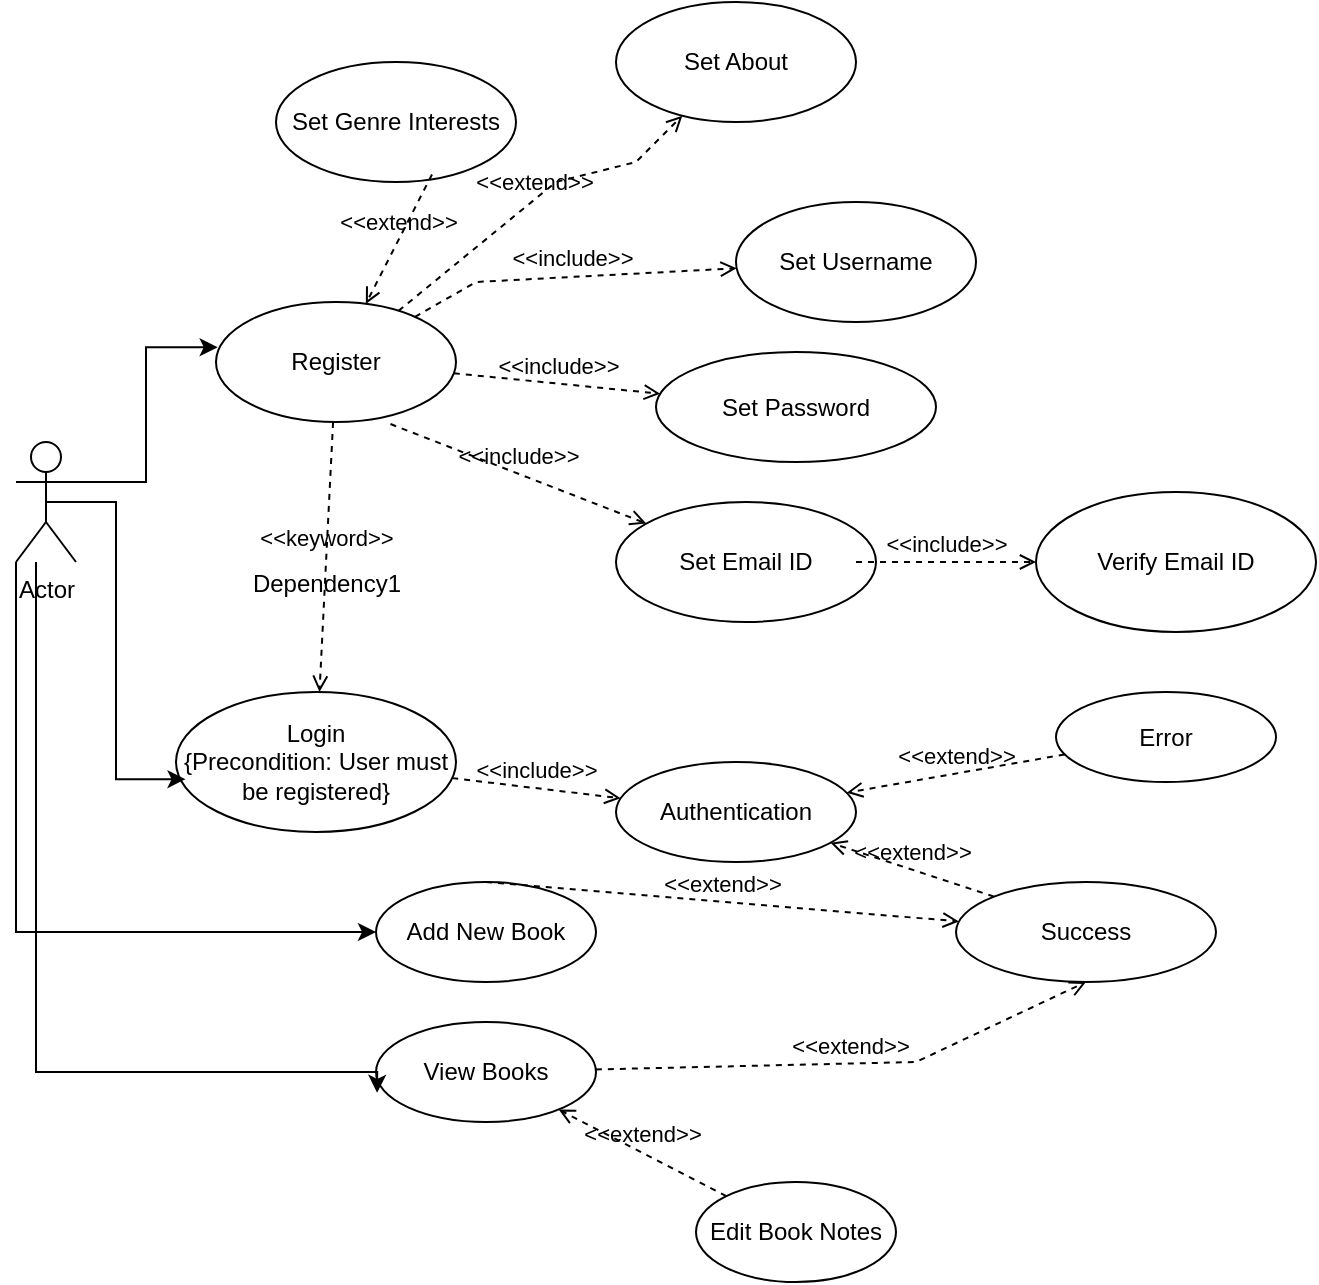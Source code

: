 <mxfile version="26.0.9">
  <diagram name="Page-1" id="RMmwBwLBUDTqW4gENO71">
    <mxGraphModel dx="1036" dy="1706" grid="1" gridSize="10" guides="1" tooltips="1" connect="1" arrows="1" fold="1" page="1" pageScale="1" pageWidth="850" pageHeight="1100" math="0" shadow="0">
      <root>
        <mxCell id="0" />
        <mxCell id="1" parent="0" />
        <mxCell id="KcppcJxrLOrbdMPhM8QH-2" value="Register" style="ellipse;whiteSpace=wrap;html=1;" vertex="1" parent="1">
          <mxGeometry x="180" y="110" width="120" height="60" as="geometry" />
        </mxCell>
        <mxCell id="KcppcJxrLOrbdMPhM8QH-38" style="edgeStyle=orthogonalEdgeStyle;rounded=0;orthogonalLoop=1;jettySize=auto;html=1;exitX=0;exitY=1;exitDx=0;exitDy=0;exitPerimeter=0;entryX=0;entryY=0.5;entryDx=0;entryDy=0;" edge="1" parent="1" source="KcppcJxrLOrbdMPhM8QH-5" target="KcppcJxrLOrbdMPhM8QH-28">
          <mxGeometry relative="1" as="geometry" />
        </mxCell>
        <mxCell id="KcppcJxrLOrbdMPhM8QH-5" value="Actor" style="shape=umlActor;verticalLabelPosition=bottom;verticalAlign=top;html=1;" vertex="1" parent="1">
          <mxGeometry x="80" y="180" width="30" height="60" as="geometry" />
        </mxCell>
        <mxCell id="KcppcJxrLOrbdMPhM8QH-6" value="Set Username" style="ellipse;whiteSpace=wrap;html=1;" vertex="1" parent="1">
          <mxGeometry x="440" y="60" width="120" height="60" as="geometry" />
        </mxCell>
        <mxCell id="KcppcJxrLOrbdMPhM8QH-7" value="&amp;lt;&amp;lt;include&amp;gt;&amp;gt;" style="html=1;verticalAlign=bottom;labelBackgroundColor=none;endArrow=open;endFill=0;dashed=1;rounded=0;" edge="1" parent="1" source="KcppcJxrLOrbdMPhM8QH-2" target="KcppcJxrLOrbdMPhM8QH-6">
          <mxGeometry width="160" relative="1" as="geometry">
            <mxPoint x="340" y="310" as="sourcePoint" />
            <mxPoint x="500" y="310" as="targetPoint" />
            <Array as="points">
              <mxPoint x="310" y="100" />
            </Array>
          </mxGeometry>
        </mxCell>
        <mxCell id="KcppcJxrLOrbdMPhM8QH-8" value="&amp;lt;&amp;lt;include&amp;gt;&amp;gt;" style="html=1;verticalAlign=bottom;labelBackgroundColor=none;endArrow=open;endFill=0;dashed=1;rounded=0;exitX=0.727;exitY=1.017;exitDx=0;exitDy=0;exitPerimeter=0;" edge="1" parent="1" source="KcppcJxrLOrbdMPhM8QH-2" target="KcppcJxrLOrbdMPhM8QH-11">
          <mxGeometry width="160" relative="1" as="geometry">
            <mxPoint x="340" y="310" as="sourcePoint" />
            <mxPoint x="500" y="310" as="targetPoint" />
          </mxGeometry>
        </mxCell>
        <mxCell id="KcppcJxrLOrbdMPhM8QH-9" value="&amp;lt;&amp;lt;include&amp;gt;&amp;gt;" style="html=1;verticalAlign=bottom;labelBackgroundColor=none;endArrow=open;endFill=0;dashed=1;rounded=0;" edge="1" parent="1" source="KcppcJxrLOrbdMPhM8QH-2" target="KcppcJxrLOrbdMPhM8QH-10">
          <mxGeometry width="160" relative="1" as="geometry">
            <mxPoint x="340" y="310" as="sourcePoint" />
            <mxPoint x="450" y="150" as="targetPoint" />
          </mxGeometry>
        </mxCell>
        <mxCell id="KcppcJxrLOrbdMPhM8QH-10" value="Set Password" style="ellipse;whiteSpace=wrap;html=1;" vertex="1" parent="1">
          <mxGeometry x="400" y="135" width="140" height="55" as="geometry" />
        </mxCell>
        <mxCell id="KcppcJxrLOrbdMPhM8QH-11" value="Set Email ID" style="ellipse;whiteSpace=wrap;html=1;" vertex="1" parent="1">
          <mxGeometry x="380" y="210" width="130" height="60" as="geometry" />
        </mxCell>
        <mxCell id="KcppcJxrLOrbdMPhM8QH-12" value="&amp;lt;&amp;lt;include&amp;gt;&amp;gt;" style="html=1;verticalAlign=bottom;labelBackgroundColor=none;endArrow=open;endFill=0;dashed=1;rounded=0;" edge="1" parent="1" target="KcppcJxrLOrbdMPhM8QH-13">
          <mxGeometry width="160" relative="1" as="geometry">
            <mxPoint x="500" y="240" as="sourcePoint" />
            <mxPoint x="660" y="240" as="targetPoint" />
          </mxGeometry>
        </mxCell>
        <mxCell id="KcppcJxrLOrbdMPhM8QH-13" value="Verify Email ID" style="ellipse;whiteSpace=wrap;html=1;" vertex="1" parent="1">
          <mxGeometry x="590" y="205" width="140" height="70" as="geometry" />
        </mxCell>
        <mxCell id="KcppcJxrLOrbdMPhM8QH-14" value="Login&lt;div&gt;{Precondition: User must be registered}&lt;/div&gt;" style="ellipse;whiteSpace=wrap;html=1;" vertex="1" parent="1">
          <mxGeometry x="160" y="305" width="140" height="70" as="geometry" />
        </mxCell>
        <mxCell id="KcppcJxrLOrbdMPhM8QH-15" value="Set Genre Interests" style="ellipse;whiteSpace=wrap;html=1;" vertex="1" parent="1">
          <mxGeometry x="210" y="-10" width="120" height="60" as="geometry" />
        </mxCell>
        <mxCell id="KcppcJxrLOrbdMPhM8QH-16" value="&amp;lt;&amp;lt;extend&amp;gt;&amp;gt;" style="html=1;verticalAlign=bottom;labelBackgroundColor=none;endArrow=open;endFill=0;dashed=1;rounded=0;exitX=0.65;exitY=0.937;exitDx=0;exitDy=0;exitPerimeter=0;" edge="1" parent="1" source="KcppcJxrLOrbdMPhM8QH-15" target="KcppcJxrLOrbdMPhM8QH-2">
          <mxGeometry width="160" relative="1" as="geometry">
            <mxPoint x="340" y="290" as="sourcePoint" />
            <mxPoint x="500" y="290" as="targetPoint" />
          </mxGeometry>
        </mxCell>
        <mxCell id="KcppcJxrLOrbdMPhM8QH-17" value="Set About" style="ellipse;whiteSpace=wrap;html=1;" vertex="1" parent="1">
          <mxGeometry x="380" y="-40" width="120" height="60" as="geometry" />
        </mxCell>
        <mxCell id="KcppcJxrLOrbdMPhM8QH-18" value="&amp;lt;&amp;lt;extend&amp;gt;&amp;gt;" style="html=1;verticalAlign=bottom;labelBackgroundColor=none;endArrow=open;endFill=0;dashed=1;rounded=0;" edge="1" parent="1" source="KcppcJxrLOrbdMPhM8QH-2" target="KcppcJxrLOrbdMPhM8QH-17">
          <mxGeometry width="160" relative="1" as="geometry">
            <mxPoint x="340" y="290" as="sourcePoint" />
            <mxPoint x="500" y="290" as="targetPoint" />
            <Array as="points">
              <mxPoint x="350" y="50" />
              <mxPoint x="390" y="40" />
            </Array>
          </mxGeometry>
        </mxCell>
        <mxCell id="KcppcJxrLOrbdMPhM8QH-19" value="Authentication" style="ellipse;whiteSpace=wrap;html=1;" vertex="1" parent="1">
          <mxGeometry x="380" y="340" width="120" height="50" as="geometry" />
        </mxCell>
        <mxCell id="KcppcJxrLOrbdMPhM8QH-20" value="&amp;lt;&amp;lt;include&amp;gt;&amp;gt;" style="html=1;verticalAlign=bottom;labelBackgroundColor=none;endArrow=open;endFill=0;dashed=1;rounded=0;" edge="1" parent="1" source="KcppcJxrLOrbdMPhM8QH-14" target="KcppcJxrLOrbdMPhM8QH-19">
          <mxGeometry width="160" relative="1" as="geometry">
            <mxPoint x="340" y="370" as="sourcePoint" />
            <mxPoint x="390" y="340" as="targetPoint" />
          </mxGeometry>
        </mxCell>
        <mxCell id="KcppcJxrLOrbdMPhM8QH-21" value="Error" style="ellipse;whiteSpace=wrap;html=1;" vertex="1" parent="1">
          <mxGeometry x="600" y="305" width="110" height="45" as="geometry" />
        </mxCell>
        <mxCell id="KcppcJxrLOrbdMPhM8QH-22" value="&amp;lt;&amp;lt;extend&amp;gt;&amp;gt;" style="html=1;verticalAlign=bottom;labelBackgroundColor=none;endArrow=open;endFill=0;dashed=1;rounded=0;" edge="1" parent="1" source="KcppcJxrLOrbdMPhM8QH-21" target="KcppcJxrLOrbdMPhM8QH-19">
          <mxGeometry width="160" relative="1" as="geometry">
            <mxPoint x="340" y="320" as="sourcePoint" />
            <mxPoint x="500" y="320" as="targetPoint" />
          </mxGeometry>
        </mxCell>
        <mxCell id="KcppcJxrLOrbdMPhM8QH-25" value="&amp;lt;&amp;lt;keyword&amp;gt;&amp;gt;" style="endArrow=open;html=1;rounded=0;align=center;verticalAlign=bottom;dashed=1;endFill=0;labelBackgroundColor=none;" edge="1" parent="1" source="KcppcJxrLOrbdMPhM8QH-2" target="KcppcJxrLOrbdMPhM8QH-14">
          <mxGeometry relative="1" as="geometry">
            <mxPoint x="340" y="320" as="sourcePoint" />
            <mxPoint x="500" y="320" as="targetPoint" />
          </mxGeometry>
        </mxCell>
        <mxCell id="KcppcJxrLOrbdMPhM8QH-26" value="Dependency1" style="resizable=0;html=1;align=center;verticalAlign=top;labelBackgroundColor=none;" connectable="0" vertex="1" parent="KcppcJxrLOrbdMPhM8QH-25">
          <mxGeometry relative="1" as="geometry" />
        </mxCell>
        <mxCell id="KcppcJxrLOrbdMPhM8QH-28" value="Add New Book" style="ellipse;whiteSpace=wrap;html=1;" vertex="1" parent="1">
          <mxGeometry x="260" y="400" width="110" height="50" as="geometry" />
        </mxCell>
        <mxCell id="KcppcJxrLOrbdMPhM8QH-29" value="Edit Book Notes" style="ellipse;whiteSpace=wrap;html=1;" vertex="1" parent="1">
          <mxGeometry x="420" y="550" width="100" height="50" as="geometry" />
        </mxCell>
        <mxCell id="KcppcJxrLOrbdMPhM8QH-30" value="View Books" style="ellipse;whiteSpace=wrap;html=1;" vertex="1" parent="1">
          <mxGeometry x="260" y="470" width="110" height="50" as="geometry" />
        </mxCell>
        <mxCell id="KcppcJxrLOrbdMPhM8QH-31" value="&amp;lt;&amp;lt;extend&amp;gt;&amp;gt;" style="html=1;verticalAlign=bottom;labelBackgroundColor=none;endArrow=open;endFill=0;dashed=1;rounded=0;exitX=0.5;exitY=0;exitDx=0;exitDy=0;" edge="1" parent="1" source="KcppcJxrLOrbdMPhM8QH-28" target="KcppcJxrLOrbdMPhM8QH-40">
          <mxGeometry width="160" relative="1" as="geometry">
            <mxPoint x="430" y="470" as="sourcePoint" />
            <mxPoint x="500" y="470" as="targetPoint" />
          </mxGeometry>
        </mxCell>
        <mxCell id="KcppcJxrLOrbdMPhM8QH-33" value="&amp;lt;&amp;lt;extend&amp;gt;&amp;gt;" style="html=1;verticalAlign=bottom;labelBackgroundColor=none;endArrow=open;endFill=0;dashed=1;rounded=0;entryX=0.5;entryY=1;entryDx=0;entryDy=0;" edge="1" parent="1" source="KcppcJxrLOrbdMPhM8QH-30" target="KcppcJxrLOrbdMPhM8QH-40">
          <mxGeometry width="160" relative="1" as="geometry">
            <mxPoint x="340" y="470" as="sourcePoint" />
            <mxPoint x="500" y="470" as="targetPoint" />
            <Array as="points">
              <mxPoint x="530" y="490" />
            </Array>
          </mxGeometry>
        </mxCell>
        <mxCell id="KcppcJxrLOrbdMPhM8QH-35" style="edgeStyle=orthogonalEdgeStyle;rounded=0;orthogonalLoop=1;jettySize=auto;html=1;exitX=0.5;exitY=0.5;exitDx=0;exitDy=0;exitPerimeter=0;entryX=0.034;entryY=0.623;entryDx=0;entryDy=0;entryPerimeter=0;" edge="1" parent="1" source="KcppcJxrLOrbdMPhM8QH-5" target="KcppcJxrLOrbdMPhM8QH-14">
          <mxGeometry relative="1" as="geometry">
            <Array as="points">
              <mxPoint x="130" y="210" />
              <mxPoint x="130" y="349" />
            </Array>
          </mxGeometry>
        </mxCell>
        <mxCell id="KcppcJxrLOrbdMPhM8QH-36" style="edgeStyle=orthogonalEdgeStyle;rounded=0;orthogonalLoop=1;jettySize=auto;html=1;exitX=1;exitY=0.333;exitDx=0;exitDy=0;exitPerimeter=0;entryX=0.007;entryY=0.377;entryDx=0;entryDy=0;entryPerimeter=0;" edge="1" parent="1" source="KcppcJxrLOrbdMPhM8QH-5" target="KcppcJxrLOrbdMPhM8QH-2">
          <mxGeometry relative="1" as="geometry" />
        </mxCell>
        <mxCell id="KcppcJxrLOrbdMPhM8QH-37" style="edgeStyle=orthogonalEdgeStyle;rounded=0;orthogonalLoop=1;jettySize=auto;html=1;entryX=0.005;entryY=0.708;entryDx=0;entryDy=0;entryPerimeter=0;" edge="1" parent="1" source="KcppcJxrLOrbdMPhM8QH-5" target="KcppcJxrLOrbdMPhM8QH-30">
          <mxGeometry relative="1" as="geometry">
            <Array as="points">
              <mxPoint x="90" y="495" />
              <mxPoint x="261" y="495" />
            </Array>
          </mxGeometry>
        </mxCell>
        <mxCell id="KcppcJxrLOrbdMPhM8QH-40" value="Success" style="ellipse;whiteSpace=wrap;html=1;" vertex="1" parent="1">
          <mxGeometry x="550" y="400" width="130" height="50" as="geometry" />
        </mxCell>
        <mxCell id="KcppcJxrLOrbdMPhM8QH-41" value="&amp;lt;&amp;lt;extend&amp;gt;&amp;gt;" style="html=1;verticalAlign=bottom;labelBackgroundColor=none;endArrow=open;endFill=0;dashed=1;rounded=0;exitX=0;exitY=0;exitDx=0;exitDy=0;" edge="1" parent="1" source="KcppcJxrLOrbdMPhM8QH-40" target="KcppcJxrLOrbdMPhM8QH-19">
          <mxGeometry width="160" relative="1" as="geometry">
            <mxPoint x="340" y="410" as="sourcePoint" />
            <mxPoint x="470" y="420" as="targetPoint" />
          </mxGeometry>
        </mxCell>
        <mxCell id="KcppcJxrLOrbdMPhM8QH-42" value="&amp;lt;&amp;lt;extend&amp;gt;&amp;gt;" style="html=1;verticalAlign=bottom;labelBackgroundColor=none;endArrow=open;endFill=0;dashed=1;rounded=0;" edge="1" parent="1" source="KcppcJxrLOrbdMPhM8QH-29" target="KcppcJxrLOrbdMPhM8QH-30">
          <mxGeometry width="160" relative="1" as="geometry">
            <mxPoint x="340" y="640" as="sourcePoint" />
            <mxPoint x="500" y="640" as="targetPoint" />
          </mxGeometry>
        </mxCell>
      </root>
    </mxGraphModel>
  </diagram>
</mxfile>
